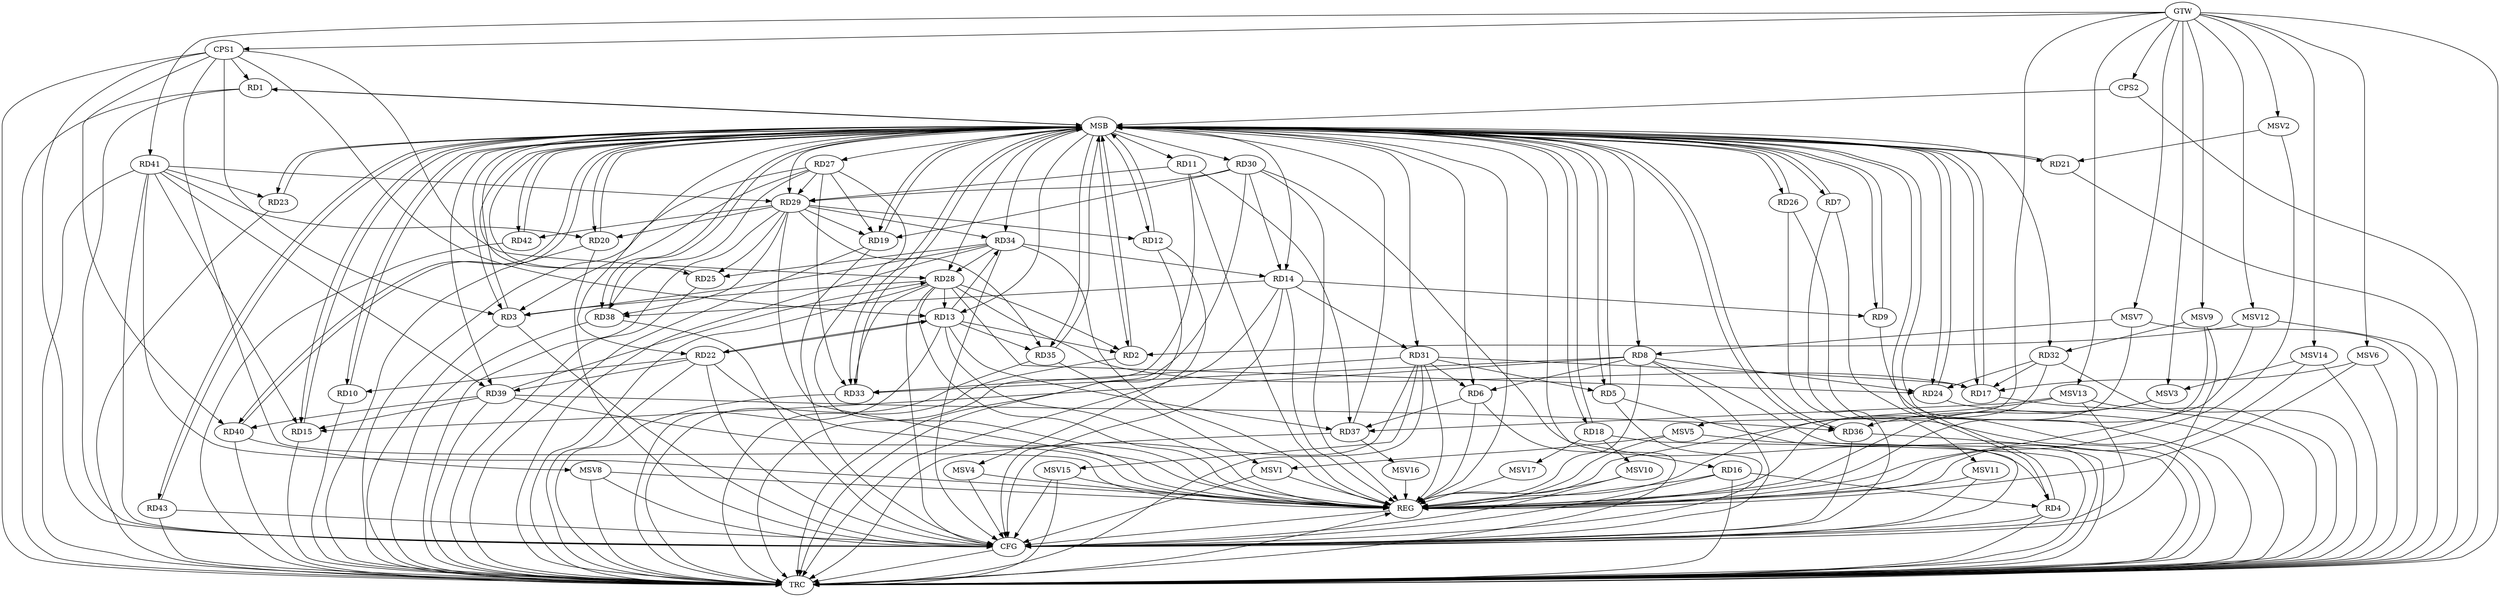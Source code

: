 strict digraph G {
  RD1 [ label="RD1" ];
  RD2 [ label="RD2" ];
  RD3 [ label="RD3" ];
  RD4 [ label="RD4" ];
  RD5 [ label="RD5" ];
  RD6 [ label="RD6" ];
  RD7 [ label="RD7" ];
  RD8 [ label="RD8" ];
  RD9 [ label="RD9" ];
  RD10 [ label="RD10" ];
  RD11 [ label="RD11" ];
  RD12 [ label="RD12" ];
  RD13 [ label="RD13" ];
  RD14 [ label="RD14" ];
  RD15 [ label="RD15" ];
  RD16 [ label="RD16" ];
  RD17 [ label="RD17" ];
  RD18 [ label="RD18" ];
  RD19 [ label="RD19" ];
  RD20 [ label="RD20" ];
  RD21 [ label="RD21" ];
  RD22 [ label="RD22" ];
  RD23 [ label="RD23" ];
  RD24 [ label="RD24" ];
  RD25 [ label="RD25" ];
  RD26 [ label="RD26" ];
  RD27 [ label="RD27" ];
  RD28 [ label="RD28" ];
  RD29 [ label="RD29" ];
  RD30 [ label="RD30" ];
  RD31 [ label="RD31" ];
  RD32 [ label="RD32" ];
  RD33 [ label="RD33" ];
  RD34 [ label="RD34" ];
  RD35 [ label="RD35" ];
  RD36 [ label="RD36" ];
  RD37 [ label="RD37" ];
  RD38 [ label="RD38" ];
  RD39 [ label="RD39" ];
  RD40 [ label="RD40" ];
  RD41 [ label="RD41" ];
  RD42 [ label="RD42" ];
  RD43 [ label="RD43" ];
  CPS1 [ label="CPS1" ];
  CPS2 [ label="CPS2" ];
  GTW [ label="GTW" ];
  REG [ label="REG" ];
  MSB [ label="MSB" ];
  CFG [ label="CFG" ];
  TRC [ label="TRC" ];
  MSV1 [ label="MSV1" ];
  MSV2 [ label="MSV2" ];
  MSV3 [ label="MSV3" ];
  MSV4 [ label="MSV4" ];
  MSV5 [ label="MSV5" ];
  MSV6 [ label="MSV6" ];
  MSV7 [ label="MSV7" ];
  MSV8 [ label="MSV8" ];
  MSV9 [ label="MSV9" ];
  MSV10 [ label="MSV10" ];
  MSV11 [ label="MSV11" ];
  MSV12 [ label="MSV12" ];
  MSV13 [ label="MSV13" ];
  MSV14 [ label="MSV14" ];
  MSV15 [ label="MSV15" ];
  MSV16 [ label="MSV16" ];
  MSV17 [ label="MSV17" ];
  RD13 -> RD2;
  RD28 -> RD2;
  RD27 -> RD3;
  RD28 -> RD3;
  RD34 -> RD3;
  RD16 -> RD4;
  RD30 -> RD4;
  RD31 -> RD5;
  RD8 -> RD6;
  RD31 -> RD6;
  RD6 -> RD37;
  RD8 -> RD15;
  RD8 -> RD24;
  RD8 -> RD33;
  RD14 -> RD9;
  RD22 -> RD10;
  RD11 -> RD29;
  RD11 -> RD37;
  RD29 -> RD12;
  RD13 -> RD22;
  RD22 -> RD13;
  RD28 -> RD13;
  RD13 -> RD34;
  RD13 -> RD35;
  RD13 -> RD37;
  RD30 -> RD14;
  RD14 -> RD31;
  RD34 -> RD14;
  RD14 -> RD38;
  RD39 -> RD15;
  RD41 -> RD15;
  RD28 -> RD17;
  RD31 -> RD17;
  RD32 -> RD17;
  RD27 -> RD19;
  RD29 -> RD19;
  RD30 -> RD19;
  RD29 -> RD20;
  RD41 -> RD20;
  RD22 -> RD39;
  RD41 -> RD23;
  RD28 -> RD24;
  RD32 -> RD24;
  RD29 -> RD25;
  RD34 -> RD25;
  RD27 -> RD29;
  RD27 -> RD33;
  RD27 -> RD38;
  RD28 -> RD33;
  RD34 -> RD28;
  RD39 -> RD28;
  RD30 -> RD29;
  RD29 -> RD34;
  RD29 -> RD35;
  RD29 -> RD38;
  RD41 -> RD29;
  RD29 -> RD42;
  RD31 -> RD33;
  RD39 -> RD36;
  RD39 -> RD40;
  RD41 -> RD39;
  CPS1 -> RD40;
  CPS1 -> RD13;
  CPS1 -> RD1;
  CPS1 -> RD28;
  CPS1 -> RD3;
  GTW -> RD41;
  GTW -> CPS1;
  GTW -> CPS2;
  RD6 -> REG;
  RD8 -> REG;
  RD11 -> REG;
  RD13 -> REG;
  RD14 -> REG;
  RD16 -> REG;
  RD22 -> REG;
  RD27 -> REG;
  RD28 -> REG;
  RD29 -> REG;
  RD30 -> REG;
  RD31 -> REG;
  RD32 -> REG;
  RD34 -> REG;
  RD39 -> REG;
  RD41 -> REG;
  CPS1 -> REG;
  RD1 -> MSB;
  MSB -> RD6;
  MSB -> RD8;
  MSB -> RD10;
  MSB -> RD18;
  MSB -> RD19;
  MSB -> RD25;
  MSB -> REG;
  RD2 -> MSB;
  MSB -> RD7;
  MSB -> RD24;
  MSB -> RD40;
  RD3 -> MSB;
  MSB -> RD9;
  MSB -> RD35;
  MSB -> RD36;
  RD4 -> MSB;
  MSB -> RD12;
  MSB -> RD30;
  RD5 -> MSB;
  MSB -> RD15;
  MSB -> RD33;
  MSB -> RD38;
  RD7 -> MSB;
  MSB -> RD2;
  MSB -> RD14;
  RD9 -> MSB;
  MSB -> RD3;
  MSB -> RD13;
  MSB -> RD27;
  MSB -> RD29;
  MSB -> RD32;
  MSB -> RD34;
  RD10 -> MSB;
  MSB -> RD21;
  RD12 -> MSB;
  MSB -> RD26;
  MSB -> RD43;
  RD15 -> MSB;
  MSB -> RD4;
  RD17 -> MSB;
  RD18 -> MSB;
  MSB -> RD1;
  MSB -> RD5;
  MSB -> RD22;
  RD19 -> MSB;
  MSB -> RD11;
  MSB -> RD31;
  RD20 -> MSB;
  MSB -> RD42;
  RD21 -> MSB;
  MSB -> RD16;
  RD23 -> MSB;
  RD24 -> MSB;
  RD25 -> MSB;
  MSB -> RD39;
  RD26 -> MSB;
  RD33 -> MSB;
  RD35 -> MSB;
  MSB -> RD28;
  RD36 -> MSB;
  MSB -> RD17;
  RD37 -> MSB;
  MSB -> RD23;
  RD38 -> MSB;
  RD40 -> MSB;
  RD42 -> MSB;
  MSB -> RD20;
  RD43 -> MSB;
  CPS2 -> MSB;
  RD19 -> CFG;
  RD22 -> CFG;
  RD1 -> CFG;
  RD4 -> CFG;
  RD43 -> CFG;
  RD36 -> CFG;
  RD5 -> CFG;
  RD28 -> CFG;
  RD41 -> CFG;
  RD14 -> CFG;
  RD26 -> CFG;
  RD20 -> CFG;
  RD38 -> CFG;
  RD34 -> CFG;
  RD31 -> CFG;
  RD8 -> CFG;
  RD3 -> CFG;
  RD16 -> CFG;
  CPS1 -> CFG;
  REG -> CFG;
  RD1 -> TRC;
  RD2 -> TRC;
  RD3 -> TRC;
  RD4 -> TRC;
  RD5 -> TRC;
  RD6 -> TRC;
  RD7 -> TRC;
  RD8 -> TRC;
  RD9 -> TRC;
  RD10 -> TRC;
  RD11 -> TRC;
  RD12 -> TRC;
  RD13 -> TRC;
  RD14 -> TRC;
  RD15 -> TRC;
  RD16 -> TRC;
  RD17 -> TRC;
  RD18 -> TRC;
  RD19 -> TRC;
  RD20 -> TRC;
  RD21 -> TRC;
  RD22 -> TRC;
  RD23 -> TRC;
  RD24 -> TRC;
  RD25 -> TRC;
  RD26 -> TRC;
  RD27 -> TRC;
  RD28 -> TRC;
  RD29 -> TRC;
  RD30 -> TRC;
  RD31 -> TRC;
  RD32 -> TRC;
  RD33 -> TRC;
  RD34 -> TRC;
  RD35 -> TRC;
  RD36 -> TRC;
  RD37 -> TRC;
  RD38 -> TRC;
  RD39 -> TRC;
  RD40 -> TRC;
  RD41 -> TRC;
  RD42 -> TRC;
  RD43 -> TRC;
  CPS1 -> TRC;
  CPS2 -> TRC;
  GTW -> TRC;
  CFG -> TRC;
  TRC -> REG;
  RD35 -> MSV1;
  MSV1 -> REG;
  MSV1 -> CFG;
  MSV2 -> RD21;
  GTW -> MSV2;
  MSV2 -> REG;
  MSV3 -> RD36;
  GTW -> MSV3;
  MSV3 -> REG;
  RD12 -> MSV4;
  MSV4 -> REG;
  MSV4 -> CFG;
  MSV5 -> MSV1;
  GTW -> MSV5;
  MSV5 -> REG;
  MSV5 -> CFG;
  MSV6 -> RD17;
  GTW -> MSV6;
  MSV6 -> REG;
  MSV6 -> TRC;
  MSV7 -> RD8;
  GTW -> MSV7;
  MSV7 -> REG;
  MSV7 -> TRC;
  RD40 -> MSV8;
  MSV8 -> REG;
  MSV8 -> TRC;
  MSV8 -> CFG;
  MSV9 -> RD32;
  GTW -> MSV9;
  MSV9 -> REG;
  MSV9 -> CFG;
  RD18 -> MSV10;
  MSV10 -> REG;
  MSV10 -> CFG;
  RD7 -> MSV11;
  MSV11 -> REG;
  MSV11 -> CFG;
  MSV12 -> RD2;
  GTW -> MSV12;
  MSV12 -> REG;
  MSV12 -> TRC;
  MSV13 -> RD37;
  GTW -> MSV13;
  MSV13 -> REG;
  MSV13 -> TRC;
  MSV13 -> CFG;
  MSV14 -> MSV3;
  GTW -> MSV14;
  MSV14 -> REG;
  MSV14 -> TRC;
  RD31 -> MSV15;
  MSV15 -> REG;
  MSV15 -> TRC;
  MSV15 -> CFG;
  RD37 -> MSV16;
  MSV16 -> REG;
  RD18 -> MSV17;
  MSV17 -> REG;
}
